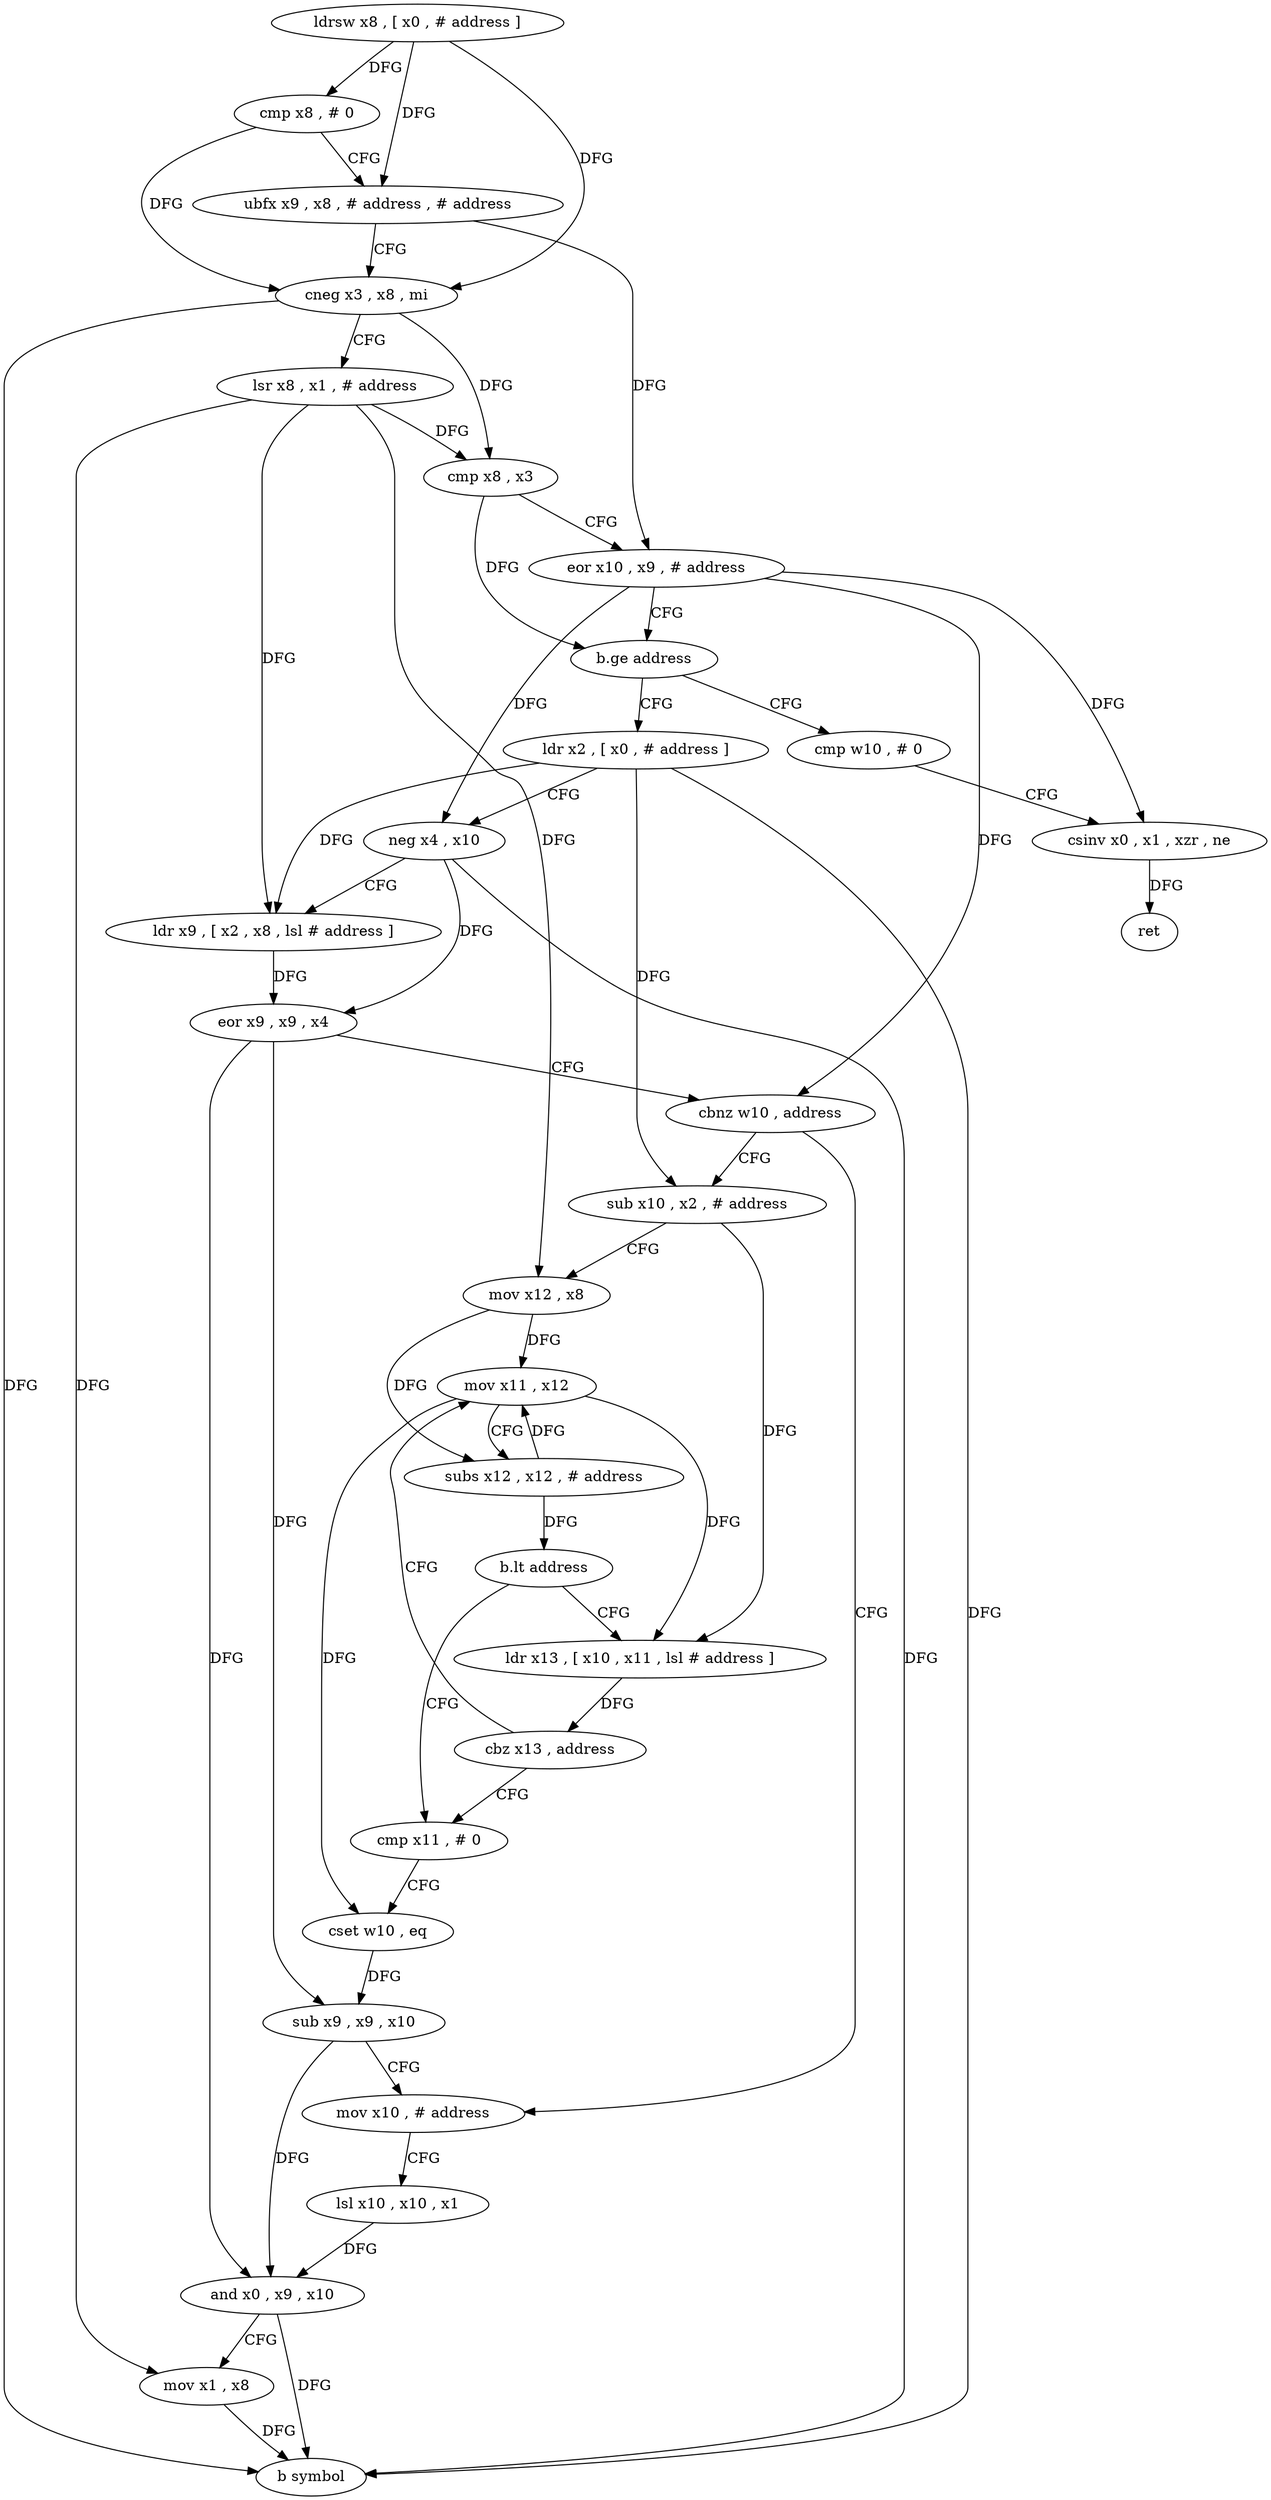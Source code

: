 digraph "func" {
"4264204" [label = "ldrsw x8 , [ x0 , # address ]" ]
"4264208" [label = "cmp x8 , # 0" ]
"4264212" [label = "ubfx x9 , x8 , # address , # address" ]
"4264216" [label = "cneg x3 , x8 , mi" ]
"4264220" [label = "lsr x8 , x1 , # address" ]
"4264224" [label = "cmp x8 , x3" ]
"4264228" [label = "eor x10 , x9 , # address" ]
"4264232" [label = "b.ge address" ]
"4264316" [label = "cmp w10 , # 0" ]
"4264236" [label = "ldr x2 , [ x0 , # address ]" ]
"4264320" [label = "csinv x0 , x1 , xzr , ne" ]
"4264324" [label = "ret" ]
"4264240" [label = "neg x4 , x10" ]
"4264244" [label = "ldr x9 , [ x2 , x8 , lsl # address ]" ]
"4264248" [label = "eor x9 , x9 , x4" ]
"4264252" [label = "cbnz w10 , address" ]
"4264296" [label = "mov x10 , # address" ]
"4264256" [label = "sub x10 , x2 , # address" ]
"4264300" [label = "lsl x10 , x10 , x1" ]
"4264304" [label = "and x0 , x9 , x10" ]
"4264308" [label = "mov x1 , x8" ]
"4264312" [label = "b symbol" ]
"4264260" [label = "mov x12 , x8" ]
"4264264" [label = "mov x11 , x12" ]
"4264284" [label = "cmp x11 , # 0" ]
"4264288" [label = "cset w10 , eq" ]
"4264292" [label = "sub x9 , x9 , x10" ]
"4264276" [label = "ldr x13 , [ x10 , x11 , lsl # address ]" ]
"4264280" [label = "cbz x13 , address" ]
"4264268" [label = "subs x12 , x12 , # address" ]
"4264272" [label = "b.lt address" ]
"4264204" -> "4264208" [ label = "DFG" ]
"4264204" -> "4264212" [ label = "DFG" ]
"4264204" -> "4264216" [ label = "DFG" ]
"4264208" -> "4264212" [ label = "CFG" ]
"4264208" -> "4264216" [ label = "DFG" ]
"4264212" -> "4264216" [ label = "CFG" ]
"4264212" -> "4264228" [ label = "DFG" ]
"4264216" -> "4264220" [ label = "CFG" ]
"4264216" -> "4264224" [ label = "DFG" ]
"4264216" -> "4264312" [ label = "DFG" ]
"4264220" -> "4264224" [ label = "DFG" ]
"4264220" -> "4264244" [ label = "DFG" ]
"4264220" -> "4264308" [ label = "DFG" ]
"4264220" -> "4264260" [ label = "DFG" ]
"4264224" -> "4264228" [ label = "CFG" ]
"4264224" -> "4264232" [ label = "DFG" ]
"4264228" -> "4264232" [ label = "CFG" ]
"4264228" -> "4264320" [ label = "DFG" ]
"4264228" -> "4264240" [ label = "DFG" ]
"4264228" -> "4264252" [ label = "DFG" ]
"4264232" -> "4264316" [ label = "CFG" ]
"4264232" -> "4264236" [ label = "CFG" ]
"4264316" -> "4264320" [ label = "CFG" ]
"4264236" -> "4264240" [ label = "CFG" ]
"4264236" -> "4264244" [ label = "DFG" ]
"4264236" -> "4264312" [ label = "DFG" ]
"4264236" -> "4264256" [ label = "DFG" ]
"4264320" -> "4264324" [ label = "DFG" ]
"4264240" -> "4264244" [ label = "CFG" ]
"4264240" -> "4264248" [ label = "DFG" ]
"4264240" -> "4264312" [ label = "DFG" ]
"4264244" -> "4264248" [ label = "DFG" ]
"4264248" -> "4264252" [ label = "CFG" ]
"4264248" -> "4264304" [ label = "DFG" ]
"4264248" -> "4264292" [ label = "DFG" ]
"4264252" -> "4264296" [ label = "CFG" ]
"4264252" -> "4264256" [ label = "CFG" ]
"4264296" -> "4264300" [ label = "CFG" ]
"4264256" -> "4264260" [ label = "CFG" ]
"4264256" -> "4264276" [ label = "DFG" ]
"4264300" -> "4264304" [ label = "DFG" ]
"4264304" -> "4264308" [ label = "CFG" ]
"4264304" -> "4264312" [ label = "DFG" ]
"4264308" -> "4264312" [ label = "DFG" ]
"4264260" -> "4264264" [ label = "DFG" ]
"4264260" -> "4264268" [ label = "DFG" ]
"4264264" -> "4264268" [ label = "CFG" ]
"4264264" -> "4264288" [ label = "DFG" ]
"4264264" -> "4264276" [ label = "DFG" ]
"4264284" -> "4264288" [ label = "CFG" ]
"4264288" -> "4264292" [ label = "DFG" ]
"4264292" -> "4264296" [ label = "CFG" ]
"4264292" -> "4264304" [ label = "DFG" ]
"4264276" -> "4264280" [ label = "DFG" ]
"4264280" -> "4264264" [ label = "CFG" ]
"4264280" -> "4264284" [ label = "CFG" ]
"4264268" -> "4264272" [ label = "DFG" ]
"4264268" -> "4264264" [ label = "DFG" ]
"4264272" -> "4264284" [ label = "CFG" ]
"4264272" -> "4264276" [ label = "CFG" ]
}
